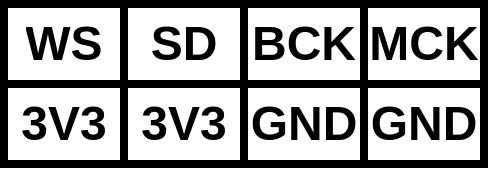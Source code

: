 <mxfile version="21.6.8" type="device">
  <diagram name="第 1 页" id="BnobQM3YSRVmZdLhp9wm">
    <mxGraphModel dx="319" dy="687" grid="1" gridSize="10" guides="1" tooltips="1" connect="1" arrows="1" fold="1" page="1" pageScale="1" pageWidth="827" pageHeight="1169" math="0" shadow="0">
      <root>
        <mxCell id="0" />
        <mxCell id="1" parent="0" />
        <mxCell id="btqM1j3XI9gbABMlm_Tu-1" value="" style="shape=table;startSize=0;container=1;collapsible=0;childLayout=tableLayout;fontSize=24;fillColor=none;strokeWidth=4;fontStyle=1" vertex="1" parent="1">
          <mxGeometry x="320" y="550" width="240" height="80" as="geometry" />
        </mxCell>
        <mxCell id="btqM1j3XI9gbABMlm_Tu-2" value="" style="shape=tableRow;horizontal=0;startSize=0;swimlaneHead=0;swimlaneBody=0;strokeColor=inherit;top=0;left=0;bottom=0;right=0;collapsible=0;dropTarget=0;fillColor=none;points=[[0,0.5],[1,0.5]];portConstraint=eastwest;fontSize=24;strokeWidth=4;fontStyle=1" vertex="1" parent="btqM1j3XI9gbABMlm_Tu-1">
          <mxGeometry width="240" height="40" as="geometry" />
        </mxCell>
        <mxCell id="btqM1j3XI9gbABMlm_Tu-3" value="WS" style="shape=partialRectangle;html=1;whiteSpace=wrap;connectable=0;strokeColor=inherit;overflow=hidden;fillColor=none;top=0;left=0;bottom=0;right=0;pointerEvents=1;fontSize=24;strokeWidth=4;fontStyle=1" vertex="1" parent="btqM1j3XI9gbABMlm_Tu-2">
          <mxGeometry width="60" height="40" as="geometry">
            <mxRectangle width="60" height="40" as="alternateBounds" />
          </mxGeometry>
        </mxCell>
        <mxCell id="btqM1j3XI9gbABMlm_Tu-4" value="SD" style="shape=partialRectangle;html=1;whiteSpace=wrap;connectable=0;strokeColor=inherit;overflow=hidden;fillColor=none;top=0;left=0;bottom=0;right=0;pointerEvents=1;fontSize=24;strokeWidth=4;fontStyle=1" vertex="1" parent="btqM1j3XI9gbABMlm_Tu-2">
          <mxGeometry x="60" width="60" height="40" as="geometry">
            <mxRectangle width="60" height="40" as="alternateBounds" />
          </mxGeometry>
        </mxCell>
        <mxCell id="btqM1j3XI9gbABMlm_Tu-5" value="BCK" style="shape=partialRectangle;html=1;whiteSpace=wrap;connectable=0;strokeColor=inherit;overflow=hidden;fillColor=none;top=0;left=0;bottom=0;right=0;pointerEvents=1;fontSize=24;strokeWidth=4;fontStyle=1" vertex="1" parent="btqM1j3XI9gbABMlm_Tu-2">
          <mxGeometry x="120" width="60" height="40" as="geometry">
            <mxRectangle width="60" height="40" as="alternateBounds" />
          </mxGeometry>
        </mxCell>
        <mxCell id="btqM1j3XI9gbABMlm_Tu-14" value="MCK" style="shape=partialRectangle;html=1;whiteSpace=wrap;connectable=0;strokeColor=inherit;overflow=hidden;fillColor=none;top=0;left=0;bottom=0;right=0;pointerEvents=1;fontSize=24;fontStyle=1" vertex="1" parent="btqM1j3XI9gbABMlm_Tu-2">
          <mxGeometry x="180" width="60" height="40" as="geometry">
            <mxRectangle width="60" height="40" as="alternateBounds" />
          </mxGeometry>
        </mxCell>
        <mxCell id="btqM1j3XI9gbABMlm_Tu-6" value="" style="shape=tableRow;horizontal=0;startSize=0;swimlaneHead=0;swimlaneBody=0;strokeColor=inherit;top=0;left=0;bottom=0;right=0;collapsible=0;dropTarget=0;fillColor=none;points=[[0,0.5],[1,0.5]];portConstraint=eastwest;fontSize=24;strokeWidth=4;fontStyle=1" vertex="1" parent="btqM1j3XI9gbABMlm_Tu-1">
          <mxGeometry y="40" width="240" height="40" as="geometry" />
        </mxCell>
        <mxCell id="btqM1j3XI9gbABMlm_Tu-7" value="3V3" style="shape=partialRectangle;html=1;whiteSpace=wrap;connectable=0;strokeColor=inherit;overflow=hidden;fillColor=none;top=0;left=0;bottom=0;right=0;pointerEvents=1;fontSize=24;strokeWidth=4;fontStyle=1" vertex="1" parent="btqM1j3XI9gbABMlm_Tu-6">
          <mxGeometry width="60" height="40" as="geometry">
            <mxRectangle width="60" height="40" as="alternateBounds" />
          </mxGeometry>
        </mxCell>
        <mxCell id="btqM1j3XI9gbABMlm_Tu-8" value="3V3" style="shape=partialRectangle;html=1;whiteSpace=wrap;connectable=0;strokeColor=inherit;overflow=hidden;fillColor=none;top=0;left=0;bottom=0;right=0;pointerEvents=1;fontSize=24;strokeWidth=4;fontStyle=1" vertex="1" parent="btqM1j3XI9gbABMlm_Tu-6">
          <mxGeometry x="60" width="60" height="40" as="geometry">
            <mxRectangle width="60" height="40" as="alternateBounds" />
          </mxGeometry>
        </mxCell>
        <mxCell id="btqM1j3XI9gbABMlm_Tu-9" value="GND" style="shape=partialRectangle;html=1;whiteSpace=wrap;connectable=0;strokeColor=inherit;overflow=hidden;fillColor=none;top=0;left=0;bottom=0;right=0;pointerEvents=1;fontSize=24;strokeWidth=4;fontStyle=1" vertex="1" parent="btqM1j3XI9gbABMlm_Tu-6">
          <mxGeometry x="120" width="60" height="40" as="geometry">
            <mxRectangle width="60" height="40" as="alternateBounds" />
          </mxGeometry>
        </mxCell>
        <mxCell id="btqM1j3XI9gbABMlm_Tu-15" value="GND" style="shape=partialRectangle;html=1;whiteSpace=wrap;connectable=0;strokeColor=inherit;overflow=hidden;fillColor=none;top=0;left=0;bottom=0;right=0;pointerEvents=1;fontSize=24;fontStyle=1" vertex="1" parent="btqM1j3XI9gbABMlm_Tu-6">
          <mxGeometry x="180" width="60" height="40" as="geometry">
            <mxRectangle width="60" height="40" as="alternateBounds" />
          </mxGeometry>
        </mxCell>
      </root>
    </mxGraphModel>
  </diagram>
</mxfile>
